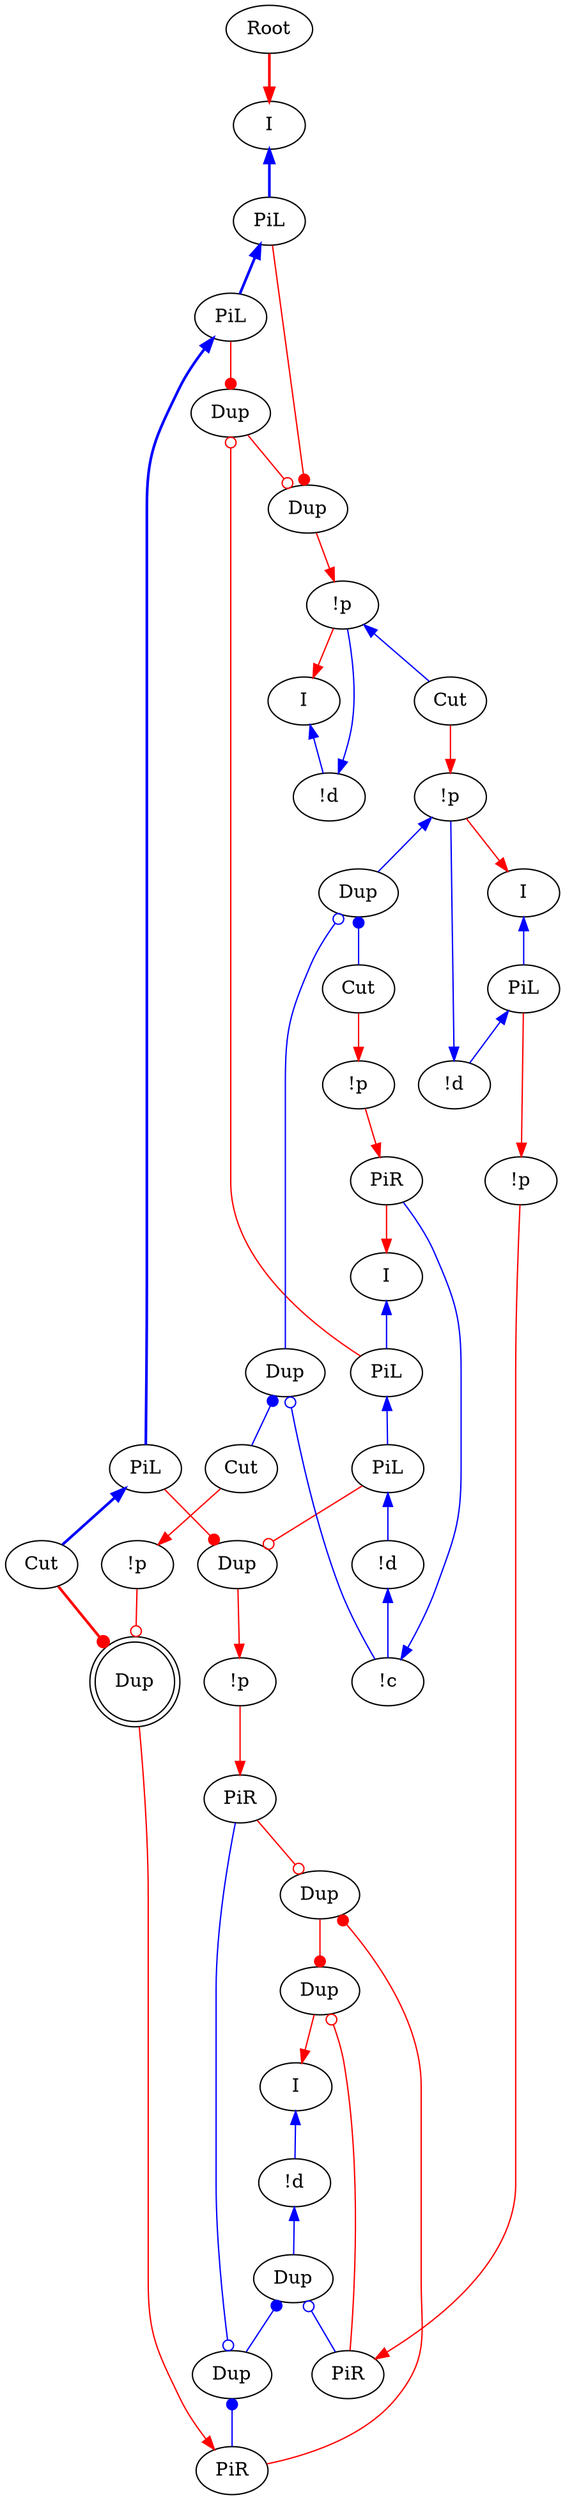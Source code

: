 digraph {
"Root0" [label="Root"]
"!p0" [label="!p"]
"I0" [label="I"]
"!d0" [label="!d"]
"I1" [label="I"]
"!d1" [label="!d"]
"!p1" [label="!p"]
"Cut0" [label="Cut"]
"!d2" [label="!d"]
"PiL0" [label="PiL"]
"I2" [label="I"]
"I3" [label="I"]
"!p2" [label="!p"]
"Cut1" [label="Cut"]
"PiR0" [label="PiR"]
"!c0" [label="!c"]
"!d3" [label="!d"]
"PiL1" [label="PiL"]
"PiL2" [label="PiL"]
"PiL3" [label="PiL"]
"PiL4" [label="PiL"]
"I4" [label="I"]
"Dup0_0" [label="Dup"]
"Dup0_1" [label="Dup"]
"Dup0_2" [label="Dup"]
"PiL5" [label="PiL"]
"!p3" [label="!p"]
"!p4" [label="!p"]
"Dup1_0" [label="Dup",shape=doublecircle]
"!p5" [label="!p"]
"Cut2" [label="Cut"]
"Cut3" [label="Cut"]
"PiR1" [label="PiR"]
"Dup2_0" [label="Dup"]
"Dup2_1" [label="Dup"]
"PiR2" [label="PiR"]
"PiR3" [label="PiR"]
"Dup3_0" [label="Dup"]
"Dup3_1" [label="Dup"]
"Dup3_2" [label="Dup"]
"Dup3_3" [label="Dup"]
"!p1" -> "I2"[color=red,tooltip="e11"]
"!d2" -> "!p1"[color=blue,tooltip="e13",dir=back]
"!p1" -> "Dup3_0"[color=blue,tooltip="e15",dir=back]
"PiL0" -> "!d2"[color=blue,tooltip="e17",dir=back]
"I2" -> "PiL0"[color=blue,tooltip="e19",dir=back]
"PiL0" -> "!p3"[color=red,tooltip="e21"]
"Dup3_0" -> "Cut1"[color=blue,tooltip="e23",arrowtail=dot,dir=back]
"Dup3_0" -> "Dup0_0"[color=blue,tooltip="e25",arrowtail=odot,dir=back]
"Dup0_1" -> "!p4"[color=red,tooltip="e31"]
"I3" -> "PiL5"[color=blue,tooltip="e32",penwidth=2,dir=back]
"PiL5" -> "Dup3_1"[color=red,tooltip="e34",arrowhead=dot]
"Dup0_2" -> "Dup3_1"[color=red,tooltip="e35",arrowhead=odot]
"Cut1" -> "!p2"[color=red,tooltip="e37"]
"!p2" -> "PiR0"[color=red,tooltip="e39"]
"!c0" -> "PiR0"[color=blue,tooltip="e41",dir=back]
"PiR0" -> "I4"[color=red,tooltip="e43"]
"Dup0_0" -> "Cut2"[color=blue,tooltip="e45",arrowtail=dot,dir=back]
"!d3" -> "!c0"[color=blue,tooltip="e46",dir=back]
"Dup0_0" -> "!c0"[color=blue,tooltip="e47",arrowtail=odot,dir=back]
"PiL1" -> "Cut3"[color=blue,tooltip="e48",penwidth=2,dir=back]
"PiL2" -> "!d3"[color=blue,tooltip="e49",dir=back]
"PiL3" -> "PiL1"[color=blue,tooltip="e50",penwidth=2,dir=back]
"PiL4" -> "PiL2"[color=blue,tooltip="e51",dir=back]
"PiL1" -> "Dup0_1"[color=red,tooltip="e52",arrowhead=dot]
"PiL2" -> "Dup0_1"[color=red,tooltip="e53",arrowhead=odot]
"PiL5" -> "PiL3"[color=blue,tooltip="e54",penwidth=2,dir=back]
"I4" -> "PiL4"[color=blue,tooltip="e55",dir=back]
"PiL3" -> "Dup0_2"[color=red,tooltip="e56",arrowhead=dot]
"PiL4" -> "Dup0_2"[color=red,tooltip="e57",arrowhead=odot]
"!p3" -> "PiR1"[color=red,tooltip="e59"]
"Dup1_0" -> "PiR2"[color=red,tooltip="e60"]
"!p4" -> "PiR3"[color=red,tooltip="e61"]
"Cut2" -> "!p5"[color=red,tooltip="e63"]
"Cut3" -> "Dup1_0"[color=red,tooltip="e64",arrowhead=dot,penwidth=2]
"!p5" -> "Dup1_0"[color=red,tooltip="e65",arrowhead=odot]
"Dup2_0" -> "Dup3_2"[color=blue,tooltip="e66",arrowtail=dot,dir=back]
"Dup2_0" -> "PiR1"[color=blue,tooltip="e67",arrowtail=odot,dir=back]
"Dup3_3" -> "Dup2_1"[color=red,tooltip="e68",arrowhead=dot]
"PiR1" -> "Dup2_1"[color=red,tooltip="e69",arrowhead=odot]
"Dup3_2" -> "PiR2"[color=blue,tooltip="e70",arrowtail=dot,dir=back]
"Dup3_2" -> "PiR3"[color=blue,tooltip="e71",arrowtail=odot,dir=back]
"PiR2" -> "Dup3_3"[color=red,tooltip="e72",arrowhead=dot]
"PiR3" -> "Dup3_3"[color=red,tooltip="e73",arrowhead=odot]
"Cut0" -> "!p1"[color=red,tooltip="e9"]
"!d1" -> "Dup2_0"[color=blue,tooltip="i",dir=back]
"I1" -> "!d1"[color=blue,tooltip="il",dir=back]
"Dup2_1" -> "I1"[color=red,tooltip="ir"]
"Root0" -> "I3"[color=red,tooltip="rettop",penwidth=2]
"!p0" -> "Cut0"[color=blue,tooltip="y2",dir=back]
"!d0" -> "!p0"[color=blue,tooltip="yj",dir=back]
"I0" -> "!d0"[color=blue,tooltip="yl2",dir=back]
"!p0" -> "I0"[color=red,tooltip="yli"]
"Dup3_1" -> "!p0"[color=red,tooltip="ylp"]
}
